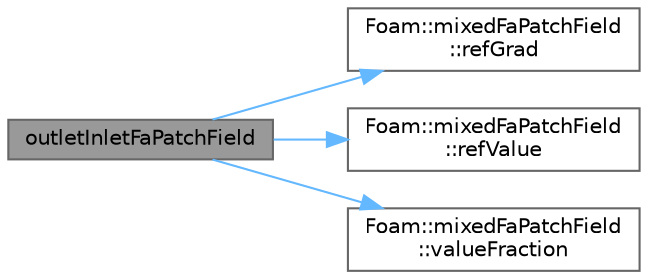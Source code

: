 digraph "outletInletFaPatchField"
{
 // LATEX_PDF_SIZE
  bgcolor="transparent";
  edge [fontname=Helvetica,fontsize=10,labelfontname=Helvetica,labelfontsize=10];
  node [fontname=Helvetica,fontsize=10,shape=box,height=0.2,width=0.4];
  rankdir="LR";
  Node1 [id="Node000001",label="outletInletFaPatchField",height=0.2,width=0.4,color="gray40", fillcolor="grey60", style="filled", fontcolor="black",tooltip=" "];
  Node1 -> Node2 [id="edge1_Node000001_Node000002",color="steelblue1",style="solid",tooltip=" "];
  Node2 [id="Node000002",label="Foam::mixedFaPatchField\l::refGrad",height=0.2,width=0.4,color="grey40", fillcolor="white", style="filled",URL="$classFoam_1_1mixedFaPatchField.html#a7a478c5c5990903020a583e623cd4037",tooltip=" "];
  Node1 -> Node3 [id="edge2_Node000001_Node000003",color="steelblue1",style="solid",tooltip=" "];
  Node3 [id="Node000003",label="Foam::mixedFaPatchField\l::refValue",height=0.2,width=0.4,color="grey40", fillcolor="white", style="filled",URL="$classFoam_1_1mixedFaPatchField.html#ade3927d9cd381ce9430b9a92b53d15f9",tooltip=" "];
  Node1 -> Node4 [id="edge3_Node000001_Node000004",color="steelblue1",style="solid",tooltip=" "];
  Node4 [id="Node000004",label="Foam::mixedFaPatchField\l::valueFraction",height=0.2,width=0.4,color="grey40", fillcolor="white", style="filled",URL="$classFoam_1_1mixedFaPatchField.html#af1b290620a57969bc5d80a626132ae82",tooltip=" "];
}
